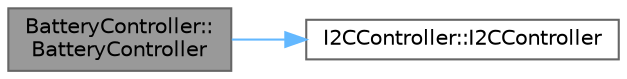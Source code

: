 digraph "BatteryController::BatteryController"
{
 // LATEX_PDF_SIZE
  bgcolor="transparent";
  edge [fontname=Helvetica,fontsize=10,labelfontname=Helvetica,labelfontsize=10];
  node [fontname=Helvetica,fontsize=10,shape=box,height=0.2,width=0.4];
  rankdir="LR";
  Node1 [id="Node000001",label="BatteryController::\lBatteryController",height=0.2,width=0.4,color="gray40", fillcolor="grey60", style="filled", fontcolor="black",tooltip=" "];
  Node1 -> Node2 [id="edge1_Node000001_Node000002",color="steelblue1",style="solid",tooltip=" "];
  Node2 [id="Node000002",label="I2CController::I2CController",height=0.2,width=0.4,color="grey40", fillcolor="white", style="filled",URL="$classI2CController.html#acc26f9f8e1263b59dcd0ef7851d1a07a",tooltip=" "];
}

